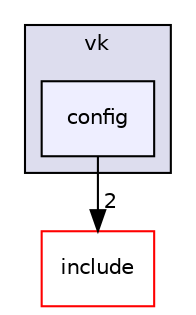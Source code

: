 digraph "config" {
  compound=true
  node [ fontsize="10", fontname="Helvetica"];
  edge [ labelfontsize="10", labelfontname="Helvetica"];
  subgraph clusterdir_34132a22d9969f1967496e9ca1a331bb {
    graph [ bgcolor="#ddddee", pencolor="black", label="vk" fontname="Helvetica", fontsize="10", URL="dir_34132a22d9969f1967496e9ca1a331bb.html"]
  dir_f4e5914953fed9ee39c86ea70f7f28fd [shape=box, label="config", style="filled", fillcolor="#eeeeff", pencolor="black", URL="dir_f4e5914953fed9ee39c86ea70f7f28fd.html"];
  }
  dir_9986c02ba0b5b8de78617cb7a0436aeb [shape=box label="include" fillcolor="white" style="filled" color="red" URL="dir_9986c02ba0b5b8de78617cb7a0436aeb.html"];
  dir_f4e5914953fed9ee39c86ea70f7f28fd->dir_9986c02ba0b5b8de78617cb7a0436aeb [headlabel="2", labeldistance=1.5 headhref="dir_000015_000001.html"];
}
